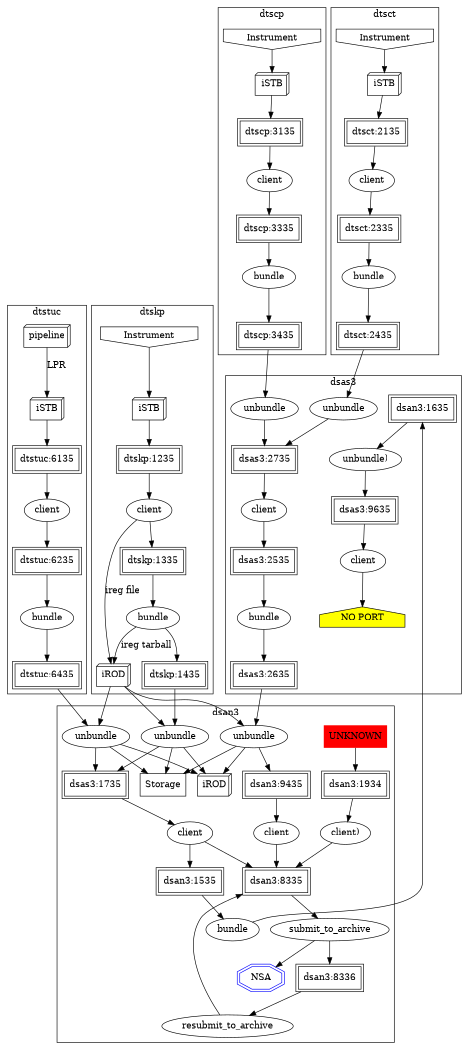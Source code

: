
// Connections to ports mostly from COMMENTS in crontabs

digraph dfsim_dataflow {
    rankdir="TD";
    size="4,7";
    dpi="300";
    edge [len=1.0];

    // UNKNOWNS !!!  Replace these with known module
    node [shape="plaintext", fillcolor="red", style="filled"];
    unk4 [label="UNKNOWN", tooltip="source='UNKNOWN', host='dsan3'"];
    NOWHERE1 [label="NO PORT", fillcolor="yellow", shape="house",
              tooltip="type='t',host='dsas3'"];
    node [style=""];

    // Other machines (I've traced into, but not through)
    node [shape="box", peripheries="2"];
    q6435 [label="dtstuc:6435", tooltip="host='dsan3', type='q',host='dtstuc'"];
    q1535 [label="dsan3:1535", tooltip="host='dsan3', type='q'"];
    q1735 [label="dsas3:1735", tooltip="host='dsan3', type='q'"];
    // Forward references
    q1635 [label="dsan3:1635", tooltip="host='dsan3', type='q'"];
        
    subgraph cluster_dtscp {
        label="dtscp";
        style="solid";

        node [shape="box", peripheries="2"];
        q3135 [label="dtscp:3135", tooltip="host='dtscp',type='q'"];
        q3335 [label="dtscp:3335", tooltip="host='dtscp',type='q'"];
        q3435 [label="dtscp:3435", tooltip="host='dtscp',type='q'"];
        
        node [shape="ellipse", peripheries="1"];
        instrument4 [label="Instrument", shape="invhouse",
                     tooltip="host='dtscp',source='CP'"];
        stb4 [shape="box3d",label="iSTB", tooltip="host='dtscp',action='stb'"];

        client4 [label="client", tooltip="host='dtscp',action='client'"];
        bundle4 [label="bundle", tooltip="host='dtscp',action='bundle'"];

        instrument4 -> stb4 -> q3135 -> client4 -> q3335 -> bundle4 -> q3435;
    }

    subgraph cluster_dtsct {
        label="dtsct";
        style="solid";

        node [shape="box", peripheries="2"];
        q2135 [label="dtsct:2135", tooltip="host='dtsct',type='q'"];
        q2335 [label="dtsct:2335", tooltip="host='dtsct',type='q'"];
        q2435 [label="dtsct:2435", tooltip="host='dtsct',type='q'"];

        node [shape="ellipse", peripheries="1"];
        instrument5 [label="Instrument", shape="invhouse",
                     tooltip="host='dtsct',source='CT'"];
        stb5 [shape="box3d",label="iSTB", tooltip="host='dtsct',action='stb'"];
        client5 [label="client", tooltip="host='dtsct',action='client'"];
        bundle5 [label="bundle", tooltip="host='dtsct',action='bundle'"];

        instrument5 -> stb5 -> q2135 -> client5 -> q2335 -> bundle5 -> q2435;
        
    }


    subgraph cluster_dsas3 {
        label="dsas3";
        style="solid";

        node [shape="box", peripheries="2"];
        q2535 [label="dsas3:2535", tooltip="host='dsas3',type='q',cron='*/10 *'"];
        q2635 [label="dsas3:2635", tooltip="host='dsas3',type='q',cron='*/10 *'"];
        q2735 [label="dsas3:2735", tooltip="host='dsas3',type='q',cron='*/10 *'"];
        q9635 [label="dsas3:9635", tooltip="host='dsas3',type='q',cron='*/10 *'"];

        node [shape="ellipse", peripheries="1"];
        unbundle01 [label="unbundle)",
                    tooltip="host='dsas3',action='unbundle',cron='*/10 *'"];
        unbundle02 [label="unbundle",
                    tooltip="host='dsas3',action='unbundle',cron='*/10 *'"];
        unbundle03 [label="unbundle",
                    tooltip="host='dsas3',action='unbundle',cron='*/10 *'"];
        client01 [label="client",
                  tooltip="host='dsas3',action='client',cron='*/5'"];
        client02 [label="client",
                  tooltip="host='dsas3',action='client',cron='*/5'"];
        bundle01 [label="bundle",
                  tooltip="host='dsas3',action='bundle',cron='*/5'"];

        q1635 -> unbundle01 -> q9635;
        q2435 -> unbundle02 -> q2735;
        q3435 -> unbundle03 -> q2735;
        
        q2735 -> client01 -> q2535 -> bundle01 -> q2635;
        q9635 -> client02 -> NOWHERE1;

    }

    subgraph cluster_dtskp {
        label="dtskp";
        rankdir="LR";
        // On machine: dtskp  (Data Transfer Service - Kitt Peak)
        style="solid";
        node [shape="box", peripheries="2"];
        q1235 [label="dtskp:1235",
               tooltip="host='dtskp',type='q',cron='*/10 *'"];// Register
        q1335 [label="dtskp:1335",
               tooltip="host='dtskp',type='q',cron='*/10 *'"];// Bundle
        q1435 [label="dtskp:1435",
               tooltip="host='dtskp',type='q',cron='*/10 *'"];// Pending 
        
        node [peripheries="1"];
        irod_dtskp [shape="box3d", label="iROD",
                    tooltip="host='dtskp',type='d'"];
        instrument1 [label="Instrument", shape="invhouse",
                     tooltip="host='dtskp',source='DECam'"];
        stb1 [shape="box3d",label="iSTB", tooltip="host='dtskp',action='stb'"];
    
        node [shape="ellipse", peripheries="1"];
        client1 [label="client",
                 tooltip="host='dtskp',action='client',cron='35 *'"];
        bundle1 [label="bundle",
                 tooltip="host='dtskp',action='bundle',cron='0 *'"];
        
        // Data-flow
        //! DciArchT-> dtskp:p1235 [label="tracks"];
        //! dtskp:p1235 -> client1 -> dtskp:p1335 -> bundle1 -> dtskp:p1435;
        instrument1 -> stb1 -> q1235 -> client1 -> q1335 -> bundle1 -> q1435;
        client1 -> irod_dtskp [label="ireg file"];
        bundle1 -> irod_dtskp [label="ireg tarball"];
    }
    
    subgraph cluster_dtstuc {
        label="dtstuc";
        style="solid";

        node [shape="box", peripheries="2"];
        q6135 [label="dtstuc:6135", tooltip="host='dtstuc',type='q'"];
        q6235 [label="dtstuc:6235", tooltip="host='dtstuc',type='q'"];
        q6435 [label="dtstuc:6435", tooltip="host='dtstuc',type='q'"];

        node [shape="ellipse", peripheries="1"];
        client3 [label="client", tooltip="host='dtstuc',action='client'"];
        bundle3 [label="bundle", tooltip="host='dtstuc',action='bundle'"];
        pipeline [shape="box3d",label="pipeline",
                  tooltip="host='dtstuc',source='pipeline'"];
        stb2 [shape="box3d",label="iSTB", tooltip="host='dtstuc',action='stb'"];
        
        pipeline -> stb2 [label="LPR"];
        stb2 -> q6135 -> client3 -> q6235 -> bundle3 -> q6435;
    }
    

    subgraph cluster_dsan3 {
        label="dsan3";
        rankdir="LR";
        //  On machine: dsan3  
        style="solid";

        node [shape="box", peripheries="2"];
        //! q1935; // The queue file for q1935 has timestamp from 2012.
                   // Considered it dead
        q1934 [label="dsan3:1934", tooltip="host='dsan3',type='q'"];
        q8335 [label="dsan3:8335", tooltip="host='dsan3',type='q'"];
        q9435 [label="dsan3:9435", tooltip="host='dsan3',type='q'"];
        //! q4235;  // Define, not used
        q8336 [label="dsan3:8336", tooltip="host='dsan3',type='q'"];
        storage [label="Storage", shape="none", peripheries="1", style="",
                 tooltip="host='dsan3',type='d'"];
        irod_dsan3 [shape="box3d",peripheries="1",label="iROD",
                    tooltip="host='dsan3',type='d'"];

        NSA [label="NSA", shape="octagon", peripheries="2", color="blue",
             tooltip="host='dsan3',type='q'"    ];

        node [shape="ellipse", peripheries="1"];
        client21 [label="client",
                  tooltip="host='dsan3',action='client',cron='*/5 *'"];
        client22 [label="client",
                  tooltip="host='dsan3',action='client',cron='*/6 *'"];
        client23 [label="client)",
                  tooltip="host='dsan3',action='client',cron='* *'"];
        bundle21 [label="bundle",
                  tooltip="host='dsan3',action='bundle',cron='*/10 *'"];
        unbundle21 [label="unbundle",
                    tooltip="host='dsan3',action='unbundle',cron='*/10 *'"];
        unbundle22 [label="unbundle",
                    tooltip="host='dsan3',action='unbundle',cron='*/5 *'"];
        unbundle23 [label="unbundle",
                    tooltip="host='dsan3',action='unbundle',cron='*/10 *'"];
        submit [label="submit_to_archive",
                tooltip="host='dsan3',action='submit_to_archive',cron='*/2 *'"];
        resubmit [label="resubmit_to_archive",
                  tooltip="host='dsan3',action='resubmit',cron='* 10'"];
        
        q9435 -> client21 -> q8335 -> submit -> NSA;
        submit -> q8336 -> resubmit -> q8335;
            
        q1735 -> client22 -> {q8335;q1535};
        q1535 ->  bundle21 -> q1635;

        {q1435;irod_dtskp} -> unbundle21 -> {q1735;storage;irod_dsan3};
        {q6435;irod_dtskp} -> unbundle22 -> {q1735;storage;irod_dsan3};
        {q2635;irod_dtskp} -> unbundle23 -> {q9435;storage;irod_dsan3};

        q1934 -> client23 -> q8335;

        unk4 -> q1934;
    }

    
}
